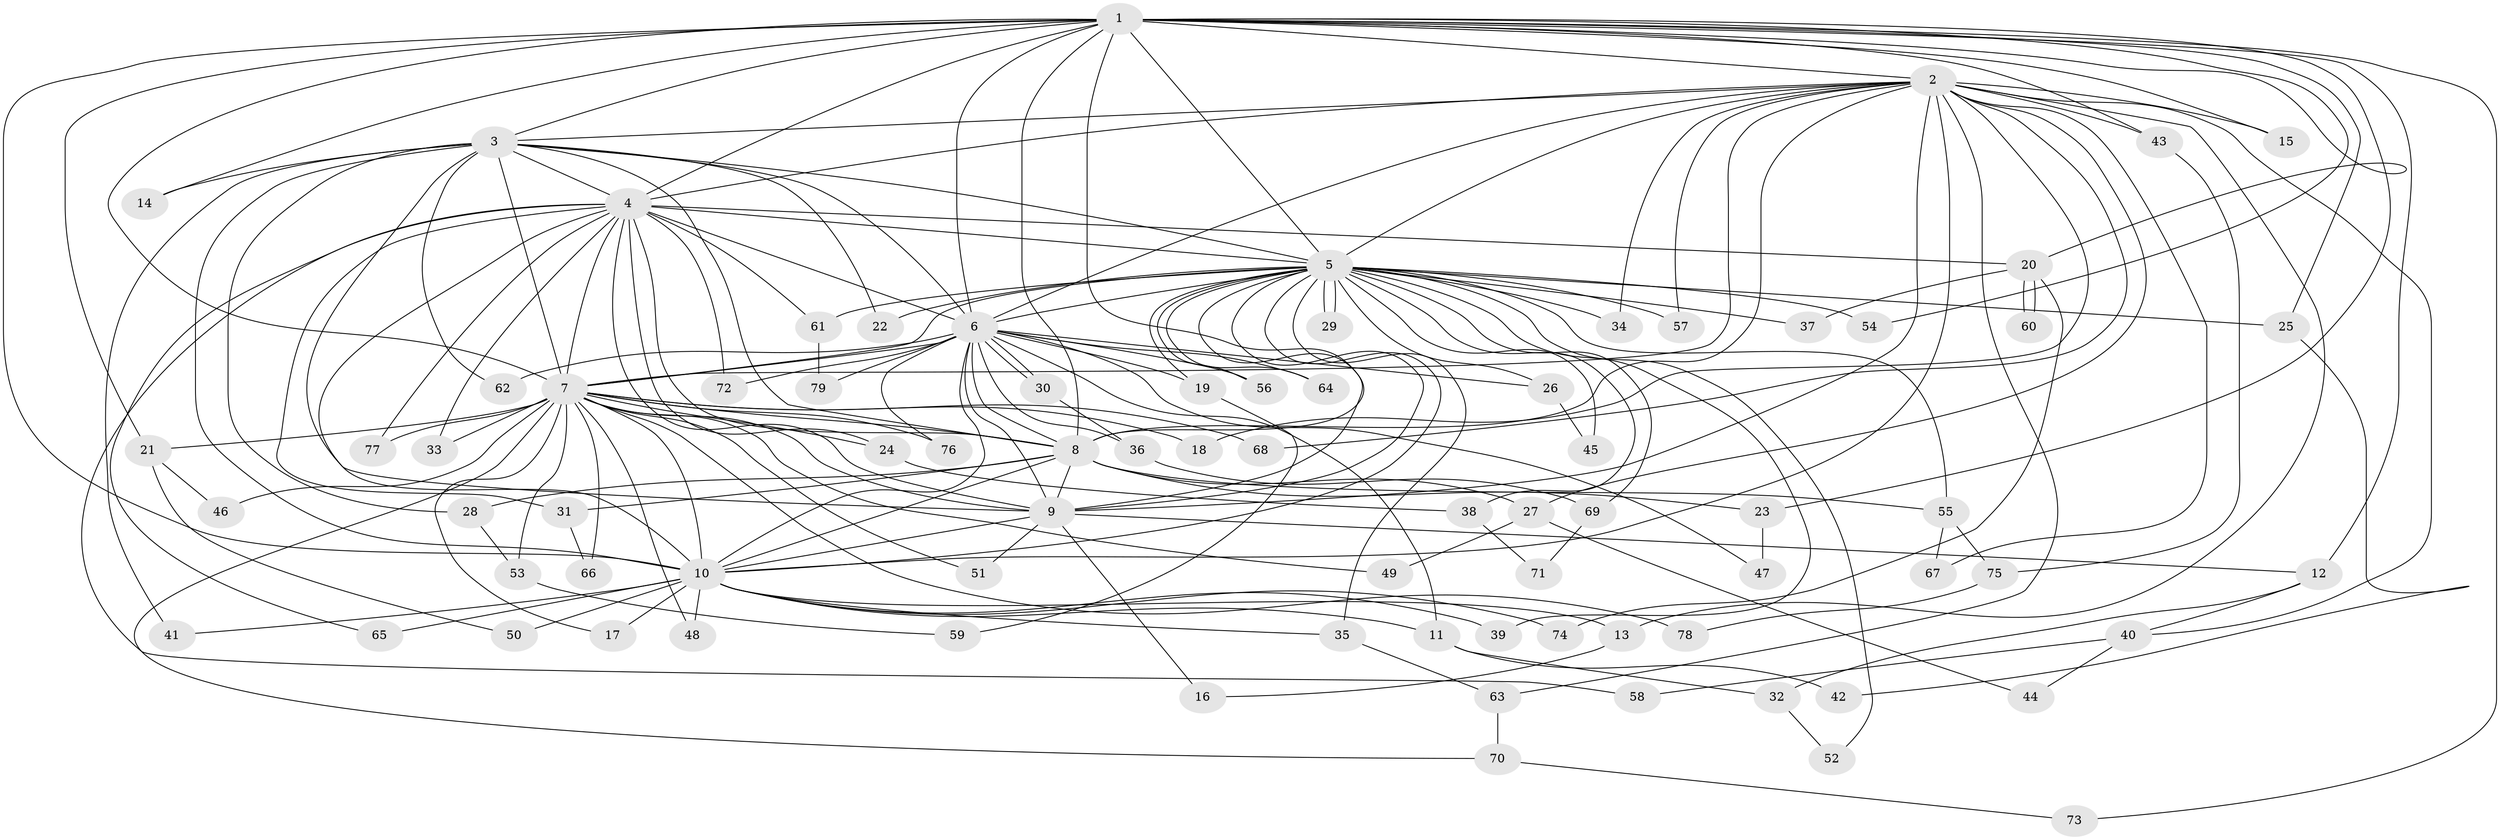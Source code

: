 // Generated by graph-tools (version 1.1) at 2025/45/03/09/25 04:45:11]
// undirected, 79 vertices, 183 edges
graph export_dot {
graph [start="1"]
  node [color=gray90,style=filled];
  1;
  2;
  3;
  4;
  5;
  6;
  7;
  8;
  9;
  10;
  11;
  12;
  13;
  14;
  15;
  16;
  17;
  18;
  19;
  20;
  21;
  22;
  23;
  24;
  25;
  26;
  27;
  28;
  29;
  30;
  31;
  32;
  33;
  34;
  35;
  36;
  37;
  38;
  39;
  40;
  41;
  42;
  43;
  44;
  45;
  46;
  47;
  48;
  49;
  50;
  51;
  52;
  53;
  54;
  55;
  56;
  57;
  58;
  59;
  60;
  61;
  62;
  63;
  64;
  65;
  66;
  67;
  68;
  69;
  70;
  71;
  72;
  73;
  74;
  75;
  76;
  77;
  78;
  79;
  1 -- 2;
  1 -- 3;
  1 -- 4;
  1 -- 5;
  1 -- 6;
  1 -- 7;
  1 -- 8;
  1 -- 9;
  1 -- 10;
  1 -- 12;
  1 -- 14;
  1 -- 15;
  1 -- 20;
  1 -- 21;
  1 -- 23;
  1 -- 25;
  1 -- 43;
  1 -- 54;
  1 -- 73;
  2 -- 3;
  2 -- 4;
  2 -- 5;
  2 -- 6;
  2 -- 7;
  2 -- 8;
  2 -- 9;
  2 -- 10;
  2 -- 13;
  2 -- 15;
  2 -- 18;
  2 -- 27;
  2 -- 34;
  2 -- 40;
  2 -- 43;
  2 -- 57;
  2 -- 63;
  2 -- 67;
  2 -- 68;
  3 -- 4;
  3 -- 5;
  3 -- 6;
  3 -- 7;
  3 -- 8;
  3 -- 9;
  3 -- 10;
  3 -- 14;
  3 -- 22;
  3 -- 28;
  3 -- 41;
  3 -- 62;
  4 -- 5;
  4 -- 6;
  4 -- 7;
  4 -- 8;
  4 -- 9;
  4 -- 10;
  4 -- 20;
  4 -- 24;
  4 -- 31;
  4 -- 33;
  4 -- 58;
  4 -- 61;
  4 -- 65;
  4 -- 72;
  4 -- 77;
  5 -- 6;
  5 -- 7;
  5 -- 8;
  5 -- 9;
  5 -- 10;
  5 -- 19;
  5 -- 22;
  5 -- 25;
  5 -- 26;
  5 -- 29;
  5 -- 29;
  5 -- 34;
  5 -- 35;
  5 -- 37;
  5 -- 38;
  5 -- 39;
  5 -- 45;
  5 -- 52;
  5 -- 54;
  5 -- 55;
  5 -- 56;
  5 -- 57;
  5 -- 61;
  5 -- 64;
  5 -- 69;
  6 -- 7;
  6 -- 8;
  6 -- 9;
  6 -- 10;
  6 -- 11;
  6 -- 19;
  6 -- 26;
  6 -- 30;
  6 -- 30;
  6 -- 36;
  6 -- 47;
  6 -- 56;
  6 -- 62;
  6 -- 64;
  6 -- 72;
  6 -- 76;
  6 -- 79;
  7 -- 8;
  7 -- 9;
  7 -- 10;
  7 -- 17;
  7 -- 18;
  7 -- 21;
  7 -- 24;
  7 -- 33;
  7 -- 46;
  7 -- 48;
  7 -- 49;
  7 -- 51;
  7 -- 53;
  7 -- 66;
  7 -- 68;
  7 -- 70;
  7 -- 76;
  7 -- 77;
  7 -- 78;
  8 -- 9;
  8 -- 10;
  8 -- 23;
  8 -- 27;
  8 -- 28;
  8 -- 31;
  8 -- 55;
  9 -- 10;
  9 -- 12;
  9 -- 16;
  9 -- 51;
  10 -- 11;
  10 -- 13;
  10 -- 17;
  10 -- 35;
  10 -- 39;
  10 -- 41;
  10 -- 48;
  10 -- 50;
  10 -- 65;
  10 -- 74;
  11 -- 32;
  11 -- 42;
  12 -- 32;
  12 -- 40;
  13 -- 16;
  19 -- 59;
  20 -- 37;
  20 -- 60;
  20 -- 60;
  20 -- 74;
  21 -- 46;
  21 -- 50;
  23 -- 47;
  24 -- 38;
  25 -- 42;
  26 -- 45;
  27 -- 44;
  27 -- 49;
  28 -- 53;
  30 -- 36;
  31 -- 66;
  32 -- 52;
  35 -- 63;
  36 -- 69;
  38 -- 71;
  40 -- 44;
  40 -- 58;
  43 -- 75;
  53 -- 59;
  55 -- 67;
  55 -- 75;
  61 -- 79;
  63 -- 70;
  69 -- 71;
  70 -- 73;
  75 -- 78;
}
